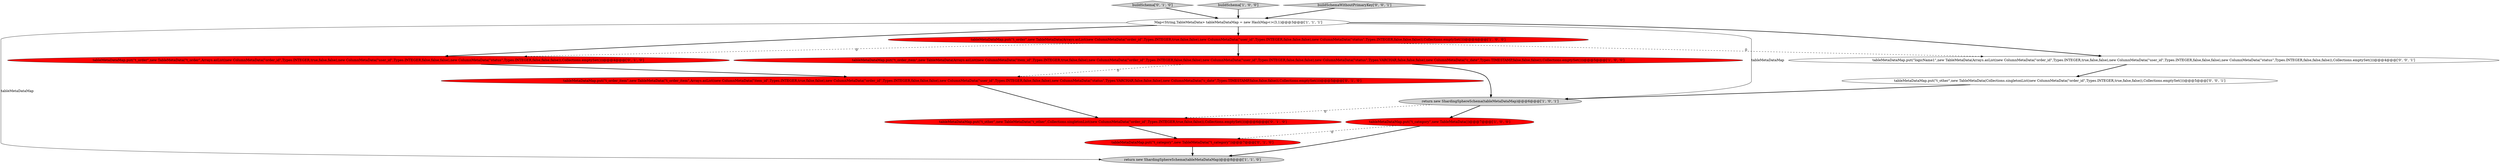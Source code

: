 digraph {
1 [style = filled, label = "tableMetaDataMap.put(\"t_order\",new TableMetaData(Arrays.asList(new ColumnMetaData(\"order_id\",Types.INTEGER,true,false,false),new ColumnMetaData(\"user_id\",Types.INTEGER,false,false,false),new ColumnMetaData(\"status\",Types.INTEGER,false,false,false)),Collections.emptySet()))@@@4@@@['1', '0', '0']", fillcolor = red, shape = ellipse image = "AAA1AAABBB1BBB"];
11 [style = filled, label = "buildSchema['0', '1', '0']", fillcolor = lightgray, shape = diamond image = "AAA0AAABBB2BBB"];
8 [style = filled, label = "tableMetaDataMap.put(\"t_order\",new TableMetaData(\"t_order\",Arrays.asList(new ColumnMetaData(\"order_id\",Types.INTEGER,true,false,false),new ColumnMetaData(\"user_id\",Types.INTEGER,false,false,false),new ColumnMetaData(\"status\",Types.INTEGER,false,false,false)),Collections.emptySet()))@@@4@@@['0', '1', '0']", fillcolor = red, shape = ellipse image = "AAA1AAABBB2BBB"];
6 [style = filled, label = "return new ShardingSphereSchema(tableMetaDataMap)@@@8@@@['1', '1', '0']", fillcolor = lightgray, shape = ellipse image = "AAA0AAABBB1BBB"];
2 [style = filled, label = "Map<String,TableMetaData> tableMetaDataMap = new HashMap<>(3,1)@@@3@@@['1', '1', '1']", fillcolor = white, shape = ellipse image = "AAA0AAABBB1BBB"];
7 [style = filled, label = "tableMetaDataMap.put(\"t_category\",new TableMetaData(\"t_category\"))@@@7@@@['0', '1', '0']", fillcolor = red, shape = ellipse image = "AAA1AAABBB2BBB"];
0 [style = filled, label = "buildSchema['1', '0', '0']", fillcolor = lightgray, shape = diamond image = "AAA0AAABBB1BBB"];
5 [style = filled, label = "tableMetaDataMap.put(\"t_order_item\",new TableMetaData(Arrays.asList(new ColumnMetaData(\"item_id\",Types.INTEGER,true,false,false),new ColumnMetaData(\"order_id\",Types.INTEGER,false,false,false),new ColumnMetaData(\"user_id\",Types.INTEGER,false,false,false),new ColumnMetaData(\"status\",Types.VARCHAR,false,false,false),new ColumnMetaData(\"c_date\",Types.TIMESTAMP,false,false,false)),Collections.emptySet()))@@@5@@@['1', '0', '0']", fillcolor = red, shape = ellipse image = "AAA1AAABBB1BBB"];
9 [style = filled, label = "tableMetaDataMap.put(\"t_other\",new TableMetaData(\"t_other\",Collections.singletonList(new ColumnMetaData(\"order_id\",Types.INTEGER,true,false,false)),Collections.emptySet()))@@@6@@@['0', '1', '0']", fillcolor = red, shape = ellipse image = "AAA1AAABBB2BBB"];
12 [style = filled, label = "tableMetaDataMap.put(\"t_other\",new TableMetaData(Collections.singletonList(new ColumnMetaData(\"order_id\",Types.INTEGER,true,false,false)),Collections.emptySet()))@@@5@@@['0', '0', '1']", fillcolor = white, shape = ellipse image = "AAA0AAABBB3BBB"];
13 [style = filled, label = "tableMetaDataMap.put(\"logicName1\",new TableMetaData(Arrays.asList(new ColumnMetaData(\"order_id\",Types.INTEGER,true,false,false),new ColumnMetaData(\"user_id\",Types.INTEGER,false,false,false),new ColumnMetaData(\"status\",Types.INTEGER,false,false,false)),Collections.emptySet()))@@@4@@@['0', '0', '1']", fillcolor = white, shape = ellipse image = "AAA0AAABBB3BBB"];
10 [style = filled, label = "tableMetaDataMap.put(\"t_order_item\",new TableMetaData(\"t_order_item\",Arrays.asList(new ColumnMetaData(\"item_id\",Types.INTEGER,true,false,false),new ColumnMetaData(\"order_id\",Types.INTEGER,false,false,false),new ColumnMetaData(\"user_id\",Types.INTEGER,false,false,false),new ColumnMetaData(\"status\",Types.VARCHAR,false,false,false),new ColumnMetaData(\"c_date\",Types.TIMESTAMP,false,false,false)),Collections.emptySet()))@@@5@@@['0', '1', '0']", fillcolor = red, shape = ellipse image = "AAA1AAABBB2BBB"];
14 [style = filled, label = "buildSchemaWithoutPrimaryKey['0', '0', '1']", fillcolor = lightgray, shape = diamond image = "AAA0AAABBB3BBB"];
3 [style = filled, label = "return new ShardingSphereSchema(tableMetaDataMap)@@@6@@@['1', '0', '1']", fillcolor = lightgray, shape = ellipse image = "AAA0AAABBB1BBB"];
4 [style = filled, label = "tableMetaDataMap.put(\"t_category\",new TableMetaData())@@@7@@@['1', '0', '0']", fillcolor = red, shape = ellipse image = "AAA1AAABBB1BBB"];
1->5 [style = bold, label=""];
5->3 [style = bold, label=""];
8->10 [style = bold, label=""];
4->6 [style = bold, label=""];
2->1 [style = bold, label=""];
0->2 [style = bold, label=""];
2->3 [style = solid, label="tableMetaDataMap"];
9->7 [style = bold, label=""];
3->4 [style = bold, label=""];
11->2 [style = bold, label=""];
2->13 [style = bold, label=""];
2->6 [style = solid, label="tableMetaDataMap"];
1->13 [style = dashed, label="0"];
13->12 [style = bold, label=""];
5->10 [style = dashed, label="0"];
3->9 [style = dashed, label="0"];
4->7 [style = dashed, label="0"];
7->6 [style = bold, label=""];
1->8 [style = dashed, label="0"];
10->9 [style = bold, label=""];
12->3 [style = bold, label=""];
14->2 [style = bold, label=""];
2->8 [style = bold, label=""];
}
